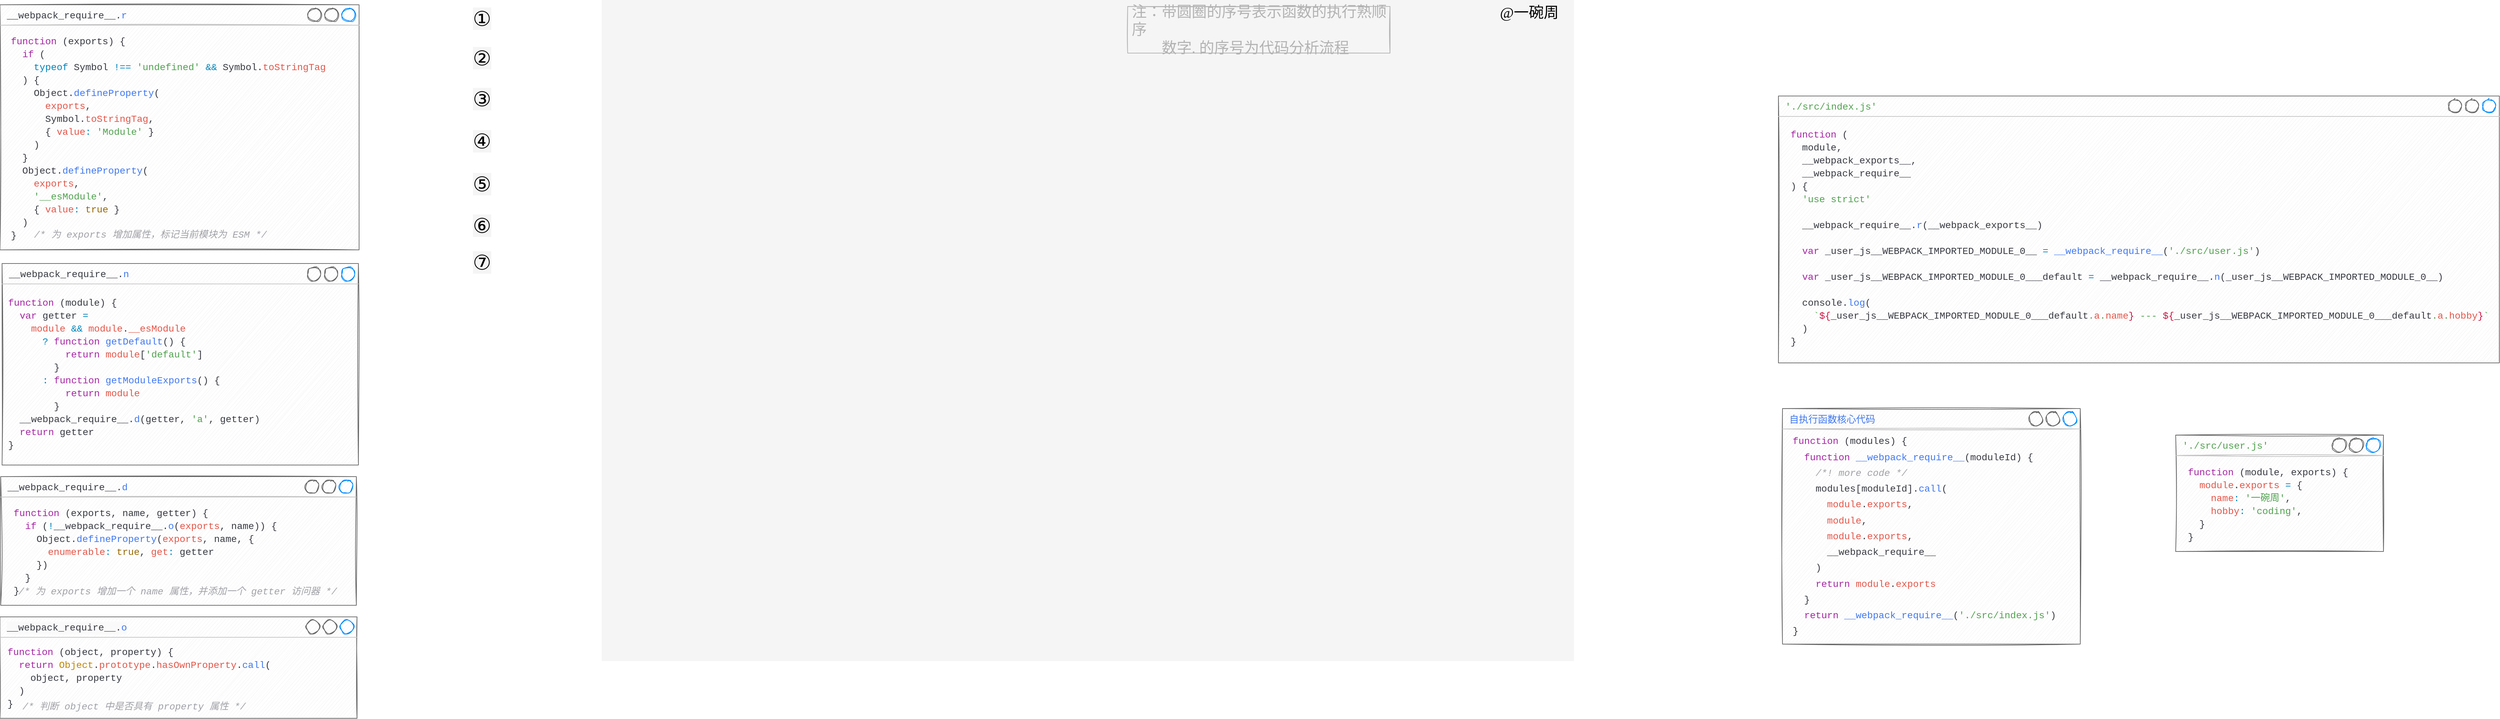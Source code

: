 <mxfile version="13.6.2" type="device"><diagram id="C5RBs43oDa-KdzZeNtuy" name="Page-1"><mxGraphModel dx="6124" dy="2768" grid="0" gridSize="10" guides="1" tooltips="1" connect="1" arrows="1" fold="1" page="0" pageScale="1" pageWidth="827" pageHeight="1169" math="0" shadow="0" extFonts="ZCOOL KuaiLe^https://fonts.googleapis.com/css?family=ZCOOL+KuaiLe"><root><mxCell id="WIyWlLk6GJQsqaUBKTNV-0"/><mxCell id="WIyWlLk6GJQsqaUBKTNV-1" parent="WIyWlLk6GJQsqaUBKTNV-0"/><mxCell id="X2t2nluB0uNI7FOoM4xy-0" value="" style="rounded=0;whiteSpace=wrap;html=1;sketch=0;fontColor=#333333;fillColor=#f5f5f5;strokeColor=none;" vertex="1" parent="WIyWlLk6GJQsqaUBKTNV-1"><mxGeometry x="-1034" y="-56" width="1427" height="971" as="geometry"/></mxCell><mxCell id="X2t2nluB0uNI7FOoM4xy-1" value="&lt;div style=&quot;color: rgb(56 , 58 , 66) ; background-color: rgb(250 , 250 , 250) ; font-size: 14px ; line-height: 19px&quot;&gt;&lt;span style=&quot;color: rgb(64 , 120 , 242)&quot;&gt;&lt;font face=&quot;ZCOOL KuaiLe&quot;&gt;自执行函数核心代码&lt;/font&gt;&lt;/span&gt;&lt;/div&gt;" style="strokeWidth=1;shadow=0;dashed=0;align=center;html=1;shape=mxgraph.mockup.containers.window;align=left;verticalAlign=top;spacingLeft=8;strokeColor2=#008cff;strokeColor3=#c4c4c4;mainText=;fontSize=17;labelBackgroundColor=none;fillColor=#f5f5f5;sketch=1;fillStyle=auto;fontColor=#333333;strokeColor=none;" vertex="1" parent="WIyWlLk6GJQsqaUBKTNV-1"><mxGeometry x="699" y="544" width="437" height="346" as="geometry"/></mxCell><mxCell id="X2t2nluB0uNI7FOoM4xy-3" value="&lt;div style=&quot;color: rgb(56 , 58 , 66) ; font-family: &amp;#34;fira code&amp;#34; , &amp;#34;consolas&amp;#34; , &amp;#34;courier new&amp;#34; , monospace ; font-size: 14px ; line-height: 166%&quot;&gt;&lt;div&gt;&lt;span style=&quot;color: rgb(166 , 38 , 164)&quot;&gt;function&lt;/span&gt; (modules) {&lt;/div&gt;&lt;div&gt;&amp;nbsp; &lt;span style=&quot;color: #a626a4&quot;&gt;function&lt;/span&gt; &lt;span style=&quot;color: #4078f2&quot;&gt;__webpack_require__&lt;/span&gt;(moduleId) {&lt;/div&gt;&lt;div&gt;&amp;nbsp; &amp;nbsp;&amp;nbsp;&lt;span style=&quot;color: rgb(160 , 161 , 167) ; font-style: italic&quot;&gt;/*! more code */&lt;/span&gt;&lt;span&gt;&amp;nbsp;&lt;/span&gt;&lt;/div&gt;&lt;div&gt;&amp;nbsp; &amp;nbsp; modules[moduleId].&lt;span style=&quot;color: #4078f2&quot;&gt;call&lt;/span&gt;(&lt;/div&gt;&lt;div&gt;&amp;nbsp; &amp;nbsp; &amp;nbsp; &lt;span style=&quot;color: #e45649&quot;&gt;module&lt;/span&gt;.&lt;span style=&quot;color: #e45649&quot;&gt;exports&lt;/span&gt;,&lt;/div&gt;&lt;div&gt;&amp;nbsp; &amp;nbsp; &amp;nbsp; &lt;span style=&quot;color: #e45649&quot;&gt;module&lt;/span&gt;,&lt;/div&gt;&lt;div&gt;&amp;nbsp; &amp;nbsp; &amp;nbsp; &lt;span style=&quot;color: #e45649&quot;&gt;module&lt;/span&gt;.&lt;span style=&quot;color: #e45649&quot;&gt;exports&lt;/span&gt;,&lt;/div&gt;&lt;div&gt;&amp;nbsp; &amp;nbsp; &amp;nbsp; __webpack_require__&lt;/div&gt;&lt;div&gt;&amp;nbsp; &amp;nbsp; )&lt;/div&gt;&amp;nbsp; &amp;nbsp;&amp;nbsp;&lt;span style=&quot;font-family: &amp;#34;fira code&amp;#34; , &amp;#34;consolas&amp;#34; , &amp;#34;courier new&amp;#34; , monospace ; color: rgb(166 , 38 , 164)&quot;&gt;return&lt;/span&gt;&lt;span style=&quot;background-color: rgb(250 , 250 , 250) ; font-family: &amp;#34;fira code&amp;#34; , &amp;#34;consolas&amp;#34; , &amp;#34;courier new&amp;#34; , monospace&quot;&gt; &lt;/span&gt;&lt;span style=&quot;font-family: &amp;#34;fira code&amp;#34; , &amp;#34;consolas&amp;#34; , &amp;#34;courier new&amp;#34; , monospace ; color: rgb(228 , 86 , 73)&quot;&gt;module&lt;/span&gt;&lt;span style=&quot;background-color: rgb(250 , 250 , 250) ; font-family: &amp;#34;fira code&amp;#34; , &amp;#34;consolas&amp;#34; , &amp;#34;courier new&amp;#34; , monospace&quot;&gt;.&lt;/span&gt;&lt;span style=&quot;font-family: &amp;#34;fira code&amp;#34; , &amp;#34;consolas&amp;#34; , &amp;#34;courier new&amp;#34; , monospace ; color: rgb(228 , 86 , 73)&quot;&gt;exports&lt;/span&gt;&lt;div&gt;&amp;nbsp; }&lt;/div&gt;&lt;div&gt;&amp;nbsp; &lt;span style=&quot;color: #a626a4&quot;&gt;return&lt;/span&gt; &lt;span style=&quot;color: #4078f2&quot;&gt;__webpack_require__&lt;/span&gt;(&lt;span style=&quot;color: #50a14f&quot;&gt;'./src/index.js'&lt;/span&gt;)&lt;/div&gt;&lt;div&gt;}&lt;/div&gt;&lt;/div&gt;" style="text;html=1;strokeColor=none;fillColor=none;align=left;verticalAlign=middle;whiteSpace=wrap;rounded=0;sketch=1;" vertex="1" parent="WIyWlLk6GJQsqaUBKTNV-1"><mxGeometry x="712" y="581" width="431" height="301.5" as="geometry"/></mxCell><mxCell id="X2t2nluB0uNI7FOoM4xy-9" value="&lt;div style=&quot;font-family: &amp;#34;fira code&amp;#34; , &amp;#34;consolas&amp;#34; , &amp;#34;courier new&amp;#34; , monospace ; font-size: 14px ; line-height: 19px&quot;&gt;&lt;div style=&quot;font-family: &amp;#34;fira code&amp;#34; , &amp;#34;consolas&amp;#34; , &amp;#34;courier new&amp;#34; , monospace ; line-height: 19px&quot;&gt;&lt;div style=&quot;color: rgb(56 , 58 , 66) ; font-family: &amp;#34;fira code&amp;#34; , &amp;#34;consolas&amp;#34; , &amp;#34;courier new&amp;#34; , monospace ; line-height: 19px&quot;&gt;&lt;span style=&quot;color: rgb(80 , 161 , 79)&quot;&gt;'./src/index.js'&lt;/span&gt;&lt;/div&gt;&lt;/div&gt;&lt;/div&gt;" style="strokeWidth=1;shadow=0;dashed=0;align=center;html=1;shape=mxgraph.mockup.containers.window;align=left;verticalAlign=top;spacingLeft=8;strokeColor2=#008cff;strokeColor3=#c4c4c4;mainText=;fontSize=17;labelBackgroundColor=none;fillColor=#f5f5f5;sketch=1;fillStyle=auto;fontColor=#333333;strokeColor=none;container=0;" vertex="1" parent="WIyWlLk6GJQsqaUBKTNV-1"><mxGeometry x="693" y="85" width="1058" height="392" as="geometry"/></mxCell><mxCell id="X2t2nluB0uNI7FOoM4xy-10" value="&lt;div style=&quot;color: rgb(56 , 58 , 66) ; font-family: &amp;#34;fira code&amp;#34; , &amp;#34;consolas&amp;#34; , &amp;#34;courier new&amp;#34; , monospace ; font-weight: normal ; font-size: 14px ; line-height: 19px&quot;&gt;&lt;div style=&quot;font-family: &amp;#34;fira code&amp;#34; , &amp;#34;consolas&amp;#34; , &amp;#34;courier new&amp;#34; , monospace ; line-height: 19px&quot;&gt;&lt;div style=&quot;font-family: &amp;#34;fira code&amp;#34; , &amp;#34;consolas&amp;#34; , &amp;#34;courier new&amp;#34; , monospace ; line-height: 170%&quot;&gt;&lt;div style=&quot;font-family: &amp;#34;fira code&amp;#34; , &amp;#34;consolas&amp;#34; , &amp;#34;courier new&amp;#34; , monospace ; line-height: 19px&quot;&gt;&lt;div&gt;&lt;span style=&quot;color: rgb(166 , 38 , 164)&quot;&gt;function&lt;/span&gt; (&lt;/div&gt;&lt;div&gt;&amp;nbsp; module,&lt;/div&gt;&lt;div&gt;&amp;nbsp; __webpack_exports__,&lt;/div&gt;&lt;div&gt;&amp;nbsp; __webpack_require__&lt;/div&gt;&lt;div&gt;) {&lt;/div&gt;&lt;div&gt;&amp;nbsp; &lt;span style=&quot;color: #50a14f&quot;&gt;'use strict'&lt;/span&gt;&lt;/div&gt;&lt;div&gt;&lt;br&gt;&lt;/div&gt;&lt;div&gt;&amp;nbsp; __webpack_require__.&lt;span style=&quot;color: #4078f2&quot;&gt;r&lt;/span&gt;(__webpack_exports__)&lt;/div&gt;&lt;div&gt;&lt;br&gt;&lt;/div&gt;&lt;div&gt;&amp;nbsp; &lt;span style=&quot;color: #a626a4&quot;&gt;var&lt;/span&gt; _user_js__WEBPACK_IMPORTED_MODULE_0__ &lt;span style=&quot;color: #0184bc&quot;&gt;=&amp;nbsp;&lt;/span&gt;&lt;span style=&quot;color: rgb(64 , 120 , 242)&quot;&gt;__webpack_require__&lt;/span&gt;&lt;span&gt;(&lt;/span&gt;&lt;span style=&quot;color: rgb(80 , 161 , 79)&quot;&gt;'./src/user.js'&lt;/span&gt;&lt;span&gt;)&lt;/span&gt;&lt;/div&gt;&lt;div&gt;&lt;span&gt;&lt;br&gt;&lt;/span&gt;&lt;/div&gt;&lt;div&gt;&amp;nbsp; &lt;span style=&quot;color: #a626a4&quot;&gt;var&lt;/span&gt; _user_js__WEBPACK_IMPORTED_MODULE_0___default &lt;span style=&quot;color: #0184bc&quot;&gt;=&lt;/span&gt; __webpack_require__.&lt;span style=&quot;color: #4078f2&quot;&gt;n&lt;/span&gt;(&lt;span&gt;_user_js__WEBPACK_IMPORTED_MODULE_0__&lt;/span&gt;&lt;span&gt;)&lt;/span&gt;&lt;/div&gt;&lt;div&gt;&lt;br&gt;&lt;/div&gt;&lt;div&gt;&amp;nbsp; console.&lt;span style=&quot;color: #4078f2&quot;&gt;log&lt;/span&gt;(&lt;/div&gt;&lt;div&gt;&amp;nbsp; &amp;nbsp; &lt;span style=&quot;color: #50a14f&quot;&gt;`&lt;/span&gt;&lt;span style=&quot;color: #ca1243&quot;&gt;${&lt;/span&gt;_user_js__WEBPACK_IMPORTED_MODULE_0___default&lt;span style=&quot;color: #50a14f&quot;&gt;.&lt;/span&gt;&lt;span style=&quot;color: #e45649&quot;&gt;a&lt;/span&gt;&lt;span style=&quot;color: #50a14f&quot;&gt;.&lt;/span&gt;&lt;span style=&quot;color: #e45649&quot;&gt;name&lt;/span&gt;&lt;span style=&quot;color: #ca1243&quot;&gt;}&lt;/span&gt;&lt;span style=&quot;color: #50a14f&quot;&gt; --- &lt;/span&gt;&lt;span style=&quot;color: #ca1243&quot;&gt;${&lt;/span&gt;_user_js__WEBPACK_IMPORTED_MODULE_0___default&lt;span style=&quot;color: #50a14f&quot;&gt;.&lt;/span&gt;&lt;span style=&quot;color: #e45649&quot;&gt;a&lt;/span&gt;&lt;span style=&quot;color: #50a14f&quot;&gt;.&lt;/span&gt;&lt;span style=&quot;color: #e45649&quot;&gt;hobby&lt;/span&gt;&lt;span style=&quot;color: #ca1243&quot;&gt;}&lt;/span&gt;&lt;span style=&quot;color: #50a14f&quot;&gt;`&lt;/span&gt;&lt;/div&gt;&lt;div&gt;&amp;nbsp; )&lt;/div&gt;&lt;div&gt;}&lt;/div&gt;&lt;/div&gt;&lt;/div&gt;&lt;/div&gt;&lt;/div&gt;" style="text;whiteSpace=wrap;html=1;container=0;" vertex="1" parent="WIyWlLk6GJQsqaUBKTNV-1"><mxGeometry x="709" y="126" width="1036" height="332" as="geometry"/></mxCell><mxCell id="X2t2nluB0uNI7FOoM4xy-11" value="&lt;div style=&quot;font-family: &amp;#34;fira code&amp;#34; , &amp;#34;consolas&amp;#34; , &amp;#34;courier new&amp;#34; , monospace ; font-size: 14px ; line-height: 19px&quot;&gt;&lt;div style=&quot;font-family: &amp;#34;fira code&amp;#34; , &amp;#34;consolas&amp;#34; , &amp;#34;courier new&amp;#34; , monospace ; line-height: 19px&quot;&gt;&lt;div style=&quot;color: rgb(56 , 58 , 66) ; font-family: &amp;#34;fira code&amp;#34; , &amp;#34;consolas&amp;#34; , &amp;#34;courier new&amp;#34; , monospace ; line-height: 19px&quot;&gt;&lt;div style=&quot;font-family: &amp;#34;fira code&amp;#34; , &amp;#34;consolas&amp;#34; , &amp;#34;courier new&amp;#34; , monospace ; line-height: 19px&quot;&gt;&lt;span style=&quot;color: rgb(80 , 161 , 79)&quot;&gt;'./src/user.js'&lt;/span&gt;&lt;/div&gt;&lt;/div&gt;&lt;/div&gt;&lt;/div&gt;" style="strokeWidth=1;shadow=0;dashed=0;align=center;html=1;shape=mxgraph.mockup.containers.window;align=left;verticalAlign=top;spacingLeft=8;strokeColor2=#008cff;strokeColor3=#c4c4c4;mainText=;fontSize=17;labelBackgroundColor=none;fillColor=#f5f5f5;sketch=1;fillStyle=auto;fontColor=#333333;strokeColor=none;container=0;" vertex="1" parent="WIyWlLk6GJQsqaUBKTNV-1"><mxGeometry x="1276" y="583" width="305" height="171" as="geometry"/></mxCell><mxCell id="X2t2nluB0uNI7FOoM4xy-12" value="&lt;div style=&quot;color: rgb(56 , 58 , 66) ; font-family: &amp;#34;fira code&amp;#34; , &amp;#34;consolas&amp;#34; , &amp;#34;courier new&amp;#34; , monospace ; font-weight: normal ; font-size: 14px ; line-height: 19px&quot;&gt;&lt;div style=&quot;font-family: &amp;#34;fira code&amp;#34; , &amp;#34;consolas&amp;#34; , &amp;#34;courier new&amp;#34; , monospace ; line-height: 19px&quot;&gt;&lt;div style=&quot;font-family: &amp;#34;fira code&amp;#34; , &amp;#34;consolas&amp;#34; , &amp;#34;courier new&amp;#34; , monospace ; line-height: 170%&quot;&gt;&lt;div style=&quot;font-family: &amp;#34;fira code&amp;#34; , &amp;#34;consolas&amp;#34; , &amp;#34;courier new&amp;#34; , monospace ; line-height: 160%&quot;&gt;&lt;div style=&quot;font-family: &amp;#34;fira code&amp;#34; , &amp;#34;consolas&amp;#34; , &amp;#34;courier new&amp;#34; , monospace ; line-height: 19px&quot;&gt;&lt;div&gt;&lt;span style=&quot;color: rgb(166 , 38 , 164)&quot;&gt;function&lt;/span&gt; (module, exports) {&lt;/div&gt;&lt;div&gt;&amp;nbsp; &lt;span style=&quot;color: #e45649&quot;&gt;module&lt;/span&gt;.&lt;span style=&quot;color: #e45649&quot;&gt;exports&lt;/span&gt; &lt;span style=&quot;color: #0184bc&quot;&gt;=&lt;/span&gt; {&lt;/div&gt;&lt;div&gt;&amp;nbsp; &amp;nbsp; &lt;span style=&quot;color: #e45649&quot;&gt;name&lt;/span&gt;&lt;span style=&quot;color: #0184bc&quot;&gt;:&lt;/span&gt; &lt;span style=&quot;color: #50a14f&quot;&gt;'一碗周'&lt;/span&gt;,&lt;/div&gt;&lt;div&gt;&amp;nbsp; &amp;nbsp; &lt;span style=&quot;color: #e45649&quot;&gt;hobby&lt;/span&gt;&lt;span style=&quot;color: #0184bc&quot;&gt;:&lt;/span&gt; &lt;span style=&quot;color: #50a14f&quot;&gt;'coding'&lt;/span&gt;,&lt;/div&gt;&lt;div&gt;&amp;nbsp; }&lt;/div&gt;&lt;div&gt;}&lt;/div&gt;&lt;/div&gt;&lt;/div&gt;&lt;/div&gt;&lt;/div&gt;&lt;/div&gt;" style="text;whiteSpace=wrap;html=1;container=0;" vertex="1" parent="WIyWlLk6GJQsqaUBKTNV-1"><mxGeometry x="1292" y="622" width="255" height="129" as="geometry"/></mxCell><mxCell id="X2t2nluB0uNI7FOoM4xy-13" value="&lt;font style=&quot;font-size: 22px&quot; face=&quot;ZCOOL KuaiLe&quot;&gt;@一碗周&lt;/font&gt;" style="text;html=1;strokeColor=none;fillColor=none;align=center;verticalAlign=middle;whiteSpace=wrap;rounded=0;sketch=0;" vertex="1" parent="WIyWlLk6GJQsqaUBKTNV-1"><mxGeometry x="267" y="-56" width="121" height="38" as="geometry"/></mxCell><mxCell id="X2t2nluB0uNI7FOoM4xy-32" value="&lt;div style=&quot;color: rgb(56 , 58 , 66) ; font-family: &amp;#34;fira code&amp;#34; , &amp;#34;consolas&amp;#34; , &amp;#34;courier new&amp;#34; , monospace ; font-size: 14px ; line-height: 19px&quot;&gt;&lt;div style=&quot;font-family: &amp;#34;fira code&amp;#34; , &amp;#34;consolas&amp;#34; , &amp;#34;courier new&amp;#34; , monospace ; line-height: 19px&quot;&gt;__webpack_require__.&lt;span style=&quot;color: rgb(64 , 120 , 242)&quot;&gt;d&lt;/span&gt;&lt;/div&gt;&lt;/div&gt;" style="strokeWidth=1;shadow=0;dashed=0;align=center;html=1;shape=mxgraph.mockup.containers.window;align=left;verticalAlign=top;spacingLeft=8;strokeColor2=#008cff;strokeColor3=#c4c4c4;mainText=;fontSize=17;labelBackgroundColor=none;fillColor=#f5f5f5;sketch=1;fillStyle=auto;fontColor=#333333;strokeColor=none;container=0;" vertex="1" parent="WIyWlLk6GJQsqaUBKTNV-1"><mxGeometry x="-1916" y="644" width="522" height="189" as="geometry"/></mxCell><mxCell id="X2t2nluB0uNI7FOoM4xy-33" value="&lt;div style=&quot;color: rgb(56 , 58 , 66) ; font-family: &amp;#34;fira code&amp;#34; , &amp;#34;consolas&amp;#34; , &amp;#34;courier new&amp;#34; , monospace ; font-weight: normal ; font-size: 14px ; line-height: 19px&quot;&gt;&lt;div&gt;&lt;span style=&quot;color: rgb(166 , 38 , 164)&quot;&gt;function&lt;/span&gt;&lt;span style=&quot;color: rgb(56 , 58 , 66)&quot;&gt; (exports, name, getter) {&lt;/span&gt;&lt;/div&gt;&lt;div&gt;&lt;span style=&quot;color: #383a42&quot;&gt;&amp;nbsp; &lt;/span&gt;&lt;span style=&quot;color: #a626a4&quot;&gt;if&lt;/span&gt;&lt;span style=&quot;color: #383a42&quot;&gt; (&lt;/span&gt;&lt;span style=&quot;color: #0184bc&quot;&gt;!&lt;/span&gt;&lt;span style=&quot;color: #383a42&quot;&gt;__webpack_require__.&lt;/span&gt;&lt;span style=&quot;color: #4078f2&quot;&gt;o&lt;/span&gt;&lt;span style=&quot;color: #383a42&quot;&gt;(&lt;/span&gt;&lt;span style=&quot;color: #e45649&quot;&gt;exports&lt;/span&gt;&lt;span style=&quot;color: #383a42&quot;&gt;, name)) {&lt;/span&gt;&lt;/div&gt;&lt;div&gt;&lt;span style=&quot;color: #383a42&quot;&gt;&amp;nbsp; &amp;nbsp; Object.&lt;/span&gt;&lt;span style=&quot;color: #4078f2&quot;&gt;defineProperty&lt;/span&gt;&lt;span style=&quot;color: #383a42&quot;&gt;(&lt;/span&gt;&lt;span style=&quot;color: #e45649&quot;&gt;exports&lt;/span&gt;&lt;span style=&quot;color: #383a42&quot;&gt;, name, {&amp;nbsp;&lt;/span&gt;&lt;/div&gt;&lt;div&gt;&lt;span style=&quot;color: #e45649&quot;&gt;&amp;nbsp; &amp;nbsp; &amp;nbsp; enumerable&lt;/span&gt;&lt;span style=&quot;color: #0184bc&quot;&gt;:&lt;/span&gt;&lt;span style=&quot;color: #383a42&quot;&gt; &lt;/span&gt;&lt;span style=&quot;color: #986801&quot;&gt;true&lt;/span&gt;&lt;span style=&quot;color: #383a42&quot;&gt;, &lt;/span&gt;&lt;span style=&quot;color: #e45649&quot;&gt;get&lt;/span&gt;&lt;span style=&quot;color: #0184bc&quot;&gt;:&lt;/span&gt;&lt;span style=&quot;color: #383a42&quot;&gt; getter&amp;nbsp;&lt;/span&gt;&lt;/div&gt;&lt;div&gt;&lt;span style=&quot;color: #383a42&quot;&gt;&amp;nbsp; &amp;nbsp; })&lt;/span&gt;&lt;/div&gt;&lt;div&gt;&lt;span style=&quot;color: #383a42&quot;&gt;&amp;nbsp; }&lt;/span&gt;&lt;/div&gt;&lt;div&gt;&lt;span style=&quot;color: rgb(56 , 58 , 66)&quot;&gt;}&lt;/span&gt;&lt;/div&gt;&lt;/div&gt;" style="text;whiteSpace=wrap;html=1;container=0;" vertex="1" parent="WIyWlLk6GJQsqaUBKTNV-1"><mxGeometry x="-1899.49" y="682" width="403.49" height="117" as="geometry"/></mxCell><mxCell id="X2t2nluB0uNI7FOoM4xy-34" value="&lt;div style=&quot;color: rgb(56 , 58 , 66) ; font-family: &amp;#34;fira code&amp;#34; , &amp;#34;consolas&amp;#34; , &amp;#34;courier new&amp;#34; , monospace ; font-weight: normal ; font-size: 14px ; line-height: 19px&quot;&gt;&lt;div&gt;&lt;span style=&quot;color: rgb(160 , 161 , 167) ; font-style: italic&quot;&gt;/* 为 exports 增加一个 name 属性，并添加一个 getter 访问器 */&lt;/span&gt;&lt;/div&gt;&lt;/div&gt;" style="text;whiteSpace=wrap;html=1;container=0;" vertex="1" parent="WIyWlLk6GJQsqaUBKTNV-1"><mxGeometry x="-1892" y="797" width="488" height="33" as="geometry"/></mxCell><mxCell id="X2t2nluB0uNI7FOoM4xy-35" value="&lt;div style=&quot;background-color: rgb(250 , 250 , 250) ; font-family: &amp;#34;fira code&amp;#34; , &amp;#34;consolas&amp;#34; , &amp;#34;courier new&amp;#34; , monospace ; font-size: 14px ; line-height: 19px&quot;&gt;&lt;div style=&quot;font-family: &amp;#34;fira code&amp;#34; , &amp;#34;consolas&amp;#34; , &amp;#34;courier new&amp;#34; , monospace ; line-height: 19px&quot;&gt;&lt;font color=&quot;#383a42&quot;&gt;__webpack_require__.&lt;/font&gt;&lt;font color=&quot;#4078f2&quot;&gt;o&lt;/font&gt;&lt;/div&gt;&lt;/div&gt;" style="strokeWidth=1;shadow=0;dashed=0;align=center;html=1;shape=mxgraph.mockup.containers.window;align=left;verticalAlign=top;spacingLeft=8;strokeColor2=#008cff;strokeColor3=#c4c4c4;mainText=;fontSize=17;labelBackgroundColor=none;fillColor=#f5f5f5;sketch=1;fillStyle=auto;fontColor=#333333;strokeColor=none;container=0;" vertex="1" parent="WIyWlLk6GJQsqaUBKTNV-1"><mxGeometry x="-1917" y="850" width="524" height="149" as="geometry"/></mxCell><mxCell id="X2t2nluB0uNI7FOoM4xy-36" value="&lt;div style=&quot;color: rgb(56 , 58 , 66) ; font-family: &amp;#34;fira code&amp;#34; , &amp;#34;consolas&amp;#34; , &amp;#34;courier new&amp;#34; , monospace ; font-weight: normal ; font-size: 14px ; line-height: 19px&quot;&gt;&lt;div style=&quot;font-family: &amp;#34;fira code&amp;#34; , &amp;#34;consolas&amp;#34; , &amp;#34;courier new&amp;#34; , monospace ; line-height: 19px&quot;&gt;&lt;div&gt;&lt;span style=&quot;color: rgb(166 , 38 , 164)&quot;&gt;function&lt;/span&gt; (object, property) {&lt;/div&gt;&lt;div&gt;&amp;nbsp; &lt;span style=&quot;color: #a626a4&quot;&gt;return&lt;/span&gt; &lt;span style=&quot;color: #c18401&quot;&gt;Object&lt;/span&gt;.&lt;span style=&quot;color: #e45649&quot;&gt;prototype&lt;/span&gt;.&lt;span style=&quot;color: #e45649&quot;&gt;hasOwnProperty&lt;/span&gt;.&lt;span style=&quot;color: #4078f2&quot;&gt;call&lt;/span&gt;(&lt;/div&gt;&lt;div&gt;&amp;nbsp; &amp;nbsp; object, property&lt;/div&gt;&lt;div&gt;&amp;nbsp; )&lt;/div&gt;&lt;div&gt;}&lt;/div&gt;&lt;/div&gt;&lt;/div&gt;" style="text;whiteSpace=wrap;html=1;container=0;" vertex="1" parent="WIyWlLk6GJQsqaUBKTNV-1"><mxGeometry x="-1908" y="886" width="397" height="69" as="geometry"/></mxCell><mxCell id="X2t2nluB0uNI7FOoM4xy-37" value="&lt;div style=&quot;color: rgb(56 , 58 , 66) ; font-family: &amp;#34;fira code&amp;#34; , &amp;#34;consolas&amp;#34; , &amp;#34;courier new&amp;#34; , monospace ; font-weight: normal ; font-size: 14px ; line-height: 19px&quot;&gt;&lt;div&gt;&lt;span style=&quot;color: rgb(160 , 161 , 167) ; font-style: italic&quot;&gt;/* 判断 object 中是否具有 property 属性 */&lt;/span&gt;&lt;/div&gt;&lt;/div&gt;" style="text;whiteSpace=wrap;html=1;container=0;" vertex="1" parent="WIyWlLk6GJQsqaUBKTNV-1"><mxGeometry x="-1886" y="966" width="367" height="33" as="geometry"/></mxCell><mxCell id="X2t2nluB0uNI7FOoM4xy-52" value="&lt;span style=&quot;color: rgb(0, 0, 0); font-family: &amp;quot;zcool kuaile&amp;quot;; font-size: 30px; font-style: normal; font-weight: 400; letter-spacing: normal; text-align: center; text-indent: 0px; text-transform: none; word-spacing: 0px; background-color: rgb(245, 245, 245); display: inline; float: none;&quot;&gt;①&lt;/span&gt;" style="text;whiteSpace=wrap;html=1;" vertex="1" parent="WIyWlLk6GJQsqaUBKTNV-1"><mxGeometry x="-1225" y="-53" width="50" height="35" as="geometry"/></mxCell><mxCell id="X2t2nluB0uNI7FOoM4xy-54" value="&lt;span style=&quot;color: rgb(0, 0, 0); font-family: &amp;quot;zcool kuaile&amp;quot;; font-size: 30px; font-style: normal; font-weight: 400; letter-spacing: normal; text-align: center; text-indent: 0px; text-transform: none; word-spacing: 0px; background-color: rgb(245, 245, 245); display: inline; float: none;&quot;&gt;③&lt;/span&gt;" style="text;whiteSpace=wrap;html=1;" vertex="1" parent="WIyWlLk6GJQsqaUBKTNV-1"><mxGeometry x="-1225" y="65" width="50" height="47" as="geometry"/></mxCell><mxCell id="X2t2nluB0uNI7FOoM4xy-55" value="&lt;span style=&quot;color: rgb(0, 0, 0); font-family: &amp;quot;zcool kuaile&amp;quot;; font-size: 30px; font-style: normal; font-weight: 400; letter-spacing: normal; text-align: center; text-indent: 0px; text-transform: none; word-spacing: 0px; background-color: rgb(245, 245, 245); display: inline; float: none;&quot;&gt;④&lt;/span&gt;" style="text;whiteSpace=wrap;html=1;" vertex="1" parent="WIyWlLk6GJQsqaUBKTNV-1"><mxGeometry x="-1225" y="127" width="50" height="47" as="geometry"/></mxCell><mxCell id="X2t2nluB0uNI7FOoM4xy-56" value="&lt;span style=&quot;color: rgb(0, 0, 0); font-family: &amp;quot;zcool kuaile&amp;quot;; font-size: 30px; font-style: normal; font-weight: 400; letter-spacing: normal; text-align: center; text-indent: 0px; text-transform: none; word-spacing: 0px; background-color: rgb(245, 245, 245); display: inline; float: none;&quot;&gt;⑤&lt;/span&gt;" style="text;whiteSpace=wrap;html=1;" vertex="1" parent="WIyWlLk6GJQsqaUBKTNV-1"><mxGeometry x="-1225" y="190" width="50" height="45" as="geometry"/></mxCell><mxCell id="X2t2nluB0uNI7FOoM4xy-57" value="&lt;span style=&quot;color: rgb(0, 0, 0); font-family: &amp;quot;zcool kuaile&amp;quot;; font-size: 30px; font-style: normal; font-weight: 400; letter-spacing: normal; text-align: center; text-indent: 0px; text-transform: none; word-spacing: 0px; background-color: rgb(245, 245, 245); display: inline; float: none;&quot;&gt;⑥&lt;/span&gt;" style="text;whiteSpace=wrap;html=1;" vertex="1" parent="WIyWlLk6GJQsqaUBKTNV-1"><mxGeometry x="-1225" y="251" width="50" height="47" as="geometry"/></mxCell><mxCell id="X2t2nluB0uNI7FOoM4xy-58" value="&lt;span style=&quot;color: rgb(0, 0, 0); font-family: &amp;quot;zcool kuaile&amp;quot;; font-size: 30px; font-style: normal; font-weight: 400; letter-spacing: normal; text-align: center; text-indent: 0px; text-transform: none; word-spacing: 0px; background-color: rgb(245, 245, 245); display: inline; float: none;&quot;&gt;⑦&lt;/span&gt;" style="text;whiteSpace=wrap;html=1;" vertex="1" parent="WIyWlLk6GJQsqaUBKTNV-1"><mxGeometry x="-1225" y="305" width="50" height="63" as="geometry"/></mxCell><mxCell id="X2t2nluB0uNI7FOoM4xy-59" value="&lt;font style=&quot;font-size: 22px&quot; face=&quot;ZCOOL KuaiLe&quot;&gt;&lt;font color=&quot;#b3b3b3&quot;&gt;注：带圆圈的序号表示函数的执行熟顺序&lt;br&gt;&amp;nbsp; &amp;nbsp; &amp;nbsp; &amp;nbsp; 数字. 的序号为代码分析流程&lt;/font&gt;&lt;br&gt;&lt;/font&gt;" style="text;html=1;fillColor=none;align=left;verticalAlign=middle;whiteSpace=wrap;rounded=0;sketch=1;spacing=2;spacingTop=4;spacingLeft=4;spacingBottom=4;spacingRight=4;strokeColor=#B3B3B3;" vertex="1" parent="WIyWlLk6GJQsqaUBKTNV-1"><mxGeometry x="-262" y="-46.5" width="385" height="68.5" as="geometry"/></mxCell><mxCell id="X2t2nluB0uNI7FOoM4xy-60" value="&lt;span style=&quot;color: rgb(0, 0, 0); font-family: &amp;quot;zcool kuaile&amp;quot;; font-size: 30px; font-style: normal; font-weight: 400; letter-spacing: normal; text-align: center; text-indent: 0px; text-transform: none; word-spacing: 0px; background-color: rgb(245, 245, 245); display: inline; float: none;&quot;&gt;②&lt;/span&gt;" style="text;whiteSpace=wrap;html=1;" vertex="1" parent="WIyWlLk6GJQsqaUBKTNV-1"><mxGeometry x="-1225" y="5" width="50" height="43" as="geometry"/></mxCell><mxCell id="X2t2nluB0uNI7FOoM4xy-63" value="&lt;div style=&quot;font-family: &amp;#34;fira code&amp;#34; , &amp;#34;consolas&amp;#34; , &amp;#34;courier new&amp;#34; , monospace ; font-size: 14px ; line-height: 19px&quot;&gt;&lt;div style=&quot;font-family: &amp;#34;fira code&amp;#34; , &amp;#34;consolas&amp;#34; , &amp;#34;courier new&amp;#34; , monospace ; line-height: 19px&quot;&gt;&lt;font color=&quot;#383a42&quot;&gt;__webpack_require__.&lt;/font&gt;&lt;font color=&quot;#4078f2&quot;&gt;n&lt;/font&gt;&lt;/div&gt;&lt;/div&gt;" style="strokeWidth=1;shadow=0;dashed=0;align=center;html=1;shape=mxgraph.mockup.containers.window;align=left;verticalAlign=top;spacingLeft=8;strokeColor2=#008cff;strokeColor3=#c4c4c4;mainText=;fontSize=17;labelBackgroundColor=none;fillColor=#f5f5f5;sketch=1;fillStyle=auto;fontColor=#333333;strokeColor=none;container=0;" vertex="1" parent="WIyWlLk6GJQsqaUBKTNV-1"><mxGeometry x="-1914" y="331" width="523" height="296" as="geometry"/></mxCell><mxCell id="X2t2nluB0uNI7FOoM4xy-64" value="&lt;div style=&quot;color: rgb(56 , 58 , 66) ; font-family: &amp;#34;fira code&amp;#34; , &amp;#34;consolas&amp;#34; , &amp;#34;courier new&amp;#34; , monospace ; font-weight: normal ; font-size: 14px ; line-height: 19px&quot;&gt;&lt;div style=&quot;font-family: &amp;#34;fira code&amp;#34; , &amp;#34;consolas&amp;#34; , &amp;#34;courier new&amp;#34; , monospace ; line-height: 19px&quot;&gt;&lt;div&gt;&lt;span style=&quot;color: rgb(166 , 38 , 164)&quot;&gt;function&lt;/span&gt; (module) {&lt;/div&gt;&lt;div&gt;&amp;nbsp; &lt;span style=&quot;color: #a626a4&quot;&gt;var&lt;/span&gt; getter &lt;span style=&quot;color: #0184bc&quot;&gt;=&lt;/span&gt;&lt;/div&gt;&lt;div&gt;&amp;nbsp; &amp;nbsp; &lt;span style=&quot;color: #e45649&quot;&gt;module&lt;/span&gt; &lt;span style=&quot;color: #0184bc&quot;&gt;&amp;amp;&amp;amp;&lt;/span&gt; &lt;span style=&quot;color: #e45649&quot;&gt;module&lt;/span&gt;.&lt;span style=&quot;color: #e45649&quot;&gt;__esModule&lt;/span&gt;&lt;/div&gt;&lt;div&gt;&amp;nbsp; &amp;nbsp; &amp;nbsp; &lt;span style=&quot;color: #0184bc&quot;&gt;?&lt;/span&gt; &lt;span style=&quot;color: #a626a4&quot;&gt;function&lt;/span&gt; &lt;span style=&quot;color: #4078f2&quot;&gt;getDefault&lt;/span&gt;() {&lt;/div&gt;&lt;div&gt;&amp;nbsp; &amp;nbsp; &amp;nbsp; &amp;nbsp; &amp;nbsp; &lt;span style=&quot;color: #a626a4&quot;&gt;return&lt;/span&gt; &lt;span style=&quot;color: #e45649&quot;&gt;module&lt;/span&gt;[&lt;span style=&quot;color: #50a14f&quot;&gt;'default'&lt;/span&gt;]&lt;/div&gt;&lt;div&gt;&amp;nbsp; &amp;nbsp; &amp;nbsp; &amp;nbsp; }&lt;/div&gt;&lt;div&gt;&amp;nbsp; &amp;nbsp; &amp;nbsp; &lt;span style=&quot;color: #0184bc&quot;&gt;:&lt;/span&gt; &lt;span style=&quot;color: #a626a4&quot;&gt;function&lt;/span&gt; &lt;span style=&quot;color: #4078f2&quot;&gt;getModuleExports&lt;/span&gt;() {&lt;/div&gt;&lt;div&gt;&amp;nbsp; &amp;nbsp; &amp;nbsp; &amp;nbsp; &amp;nbsp; &lt;span style=&quot;color: #a626a4&quot;&gt;return&lt;/span&gt; &lt;span style=&quot;color: #e45649&quot;&gt;module&lt;/span&gt;&lt;/div&gt;&lt;div&gt;&amp;nbsp; &amp;nbsp; &amp;nbsp; &amp;nbsp; }&lt;/div&gt;&lt;div&gt;&amp;nbsp; __webpack_require__.&lt;span style=&quot;color: #4078f2&quot;&gt;d&lt;/span&gt;(getter, &lt;span style=&quot;color: #50a14f&quot;&gt;'a'&lt;/span&gt;, getter)&lt;/div&gt;&lt;div&gt;&amp;nbsp; &lt;span style=&quot;color: #a626a4&quot;&gt;return&lt;/span&gt; getter&lt;/div&gt;&lt;div&gt;}&lt;/div&gt;&lt;/div&gt;&lt;/div&gt;" style="text;whiteSpace=wrap;html=1;container=0;" vertex="1" parent="WIyWlLk6GJQsqaUBKTNV-1"><mxGeometry x="-1907" y="373" width="415" height="244" as="geometry"/></mxCell><mxCell id="X2t2nluB0uNI7FOoM4xy-6" value="&lt;div style=&quot;font-family: &amp;#34;fira code&amp;#34; , &amp;#34;consolas&amp;#34; , &amp;#34;courier new&amp;#34; , monospace ; font-size: 14px ; line-height: 19px&quot;&gt;&lt;div style=&quot;font-family: &amp;#34;fira code&amp;#34; , &amp;#34;consolas&amp;#34; , &amp;#34;courier new&amp;#34; , monospace ; line-height: 19px&quot;&gt;&lt;font color=&quot;#383a42&quot;&gt;__webpack_require__.&lt;/font&gt;&lt;font color=&quot;#4078f2&quot;&gt;r&lt;/font&gt;&lt;/div&gt;&lt;/div&gt;" style="strokeWidth=1;shadow=0;dashed=0;align=center;html=1;shape=mxgraph.mockup.containers.window;align=left;verticalAlign=top;spacingLeft=8;strokeColor2=#008cff;strokeColor3=#c4c4c4;mainText=;fontSize=17;labelBackgroundColor=none;fillColor=#f5f5f5;sketch=1;fillStyle=auto;fontColor=#333333;strokeColor=none;container=0;" vertex="1" parent="WIyWlLk6GJQsqaUBKTNV-1"><mxGeometry x="-1917" y="-49" width="527" height="360" as="geometry"/></mxCell><mxCell id="X2t2nluB0uNI7FOoM4xy-7" value="&lt;div style=&quot;color: rgb(56 , 58 , 66) ; font-family: &amp;#34;fira code&amp;#34; , &amp;#34;consolas&amp;#34; , &amp;#34;courier new&amp;#34; , monospace ; font-weight: normal ; font-size: 14px ; line-height: 19px&quot;&gt;&lt;div&gt;&lt;span style=&quot;color: rgb(166 , 38 , 164)&quot;&gt;function&lt;/span&gt;&amp;nbsp;(exports) {&lt;/div&gt;&lt;div&gt;&amp;nbsp;&amp;nbsp;&lt;span style=&quot;color: rgb(166 , 38 , 164)&quot;&gt;if&lt;/span&gt;&amp;nbsp;(&lt;/div&gt;&lt;div&gt;&lt;span style=&quot;color: rgb(1 , 132 , 188)&quot;&gt;&amp;nbsp; &amp;nbsp; typeof&lt;/span&gt;&amp;nbsp;Symbol&amp;nbsp;&lt;span style=&quot;color: rgb(1 , 132 , 188)&quot;&gt;!==&lt;/span&gt;&amp;nbsp;&lt;span style=&quot;color: rgb(80 , 161 , 79)&quot;&gt;'undefined'&lt;/span&gt;&amp;nbsp;&lt;span style=&quot;color: rgb(1 , 132 , 188)&quot;&gt;&amp;amp;&amp;amp;&lt;/span&gt;&amp;nbsp;Symbol.&lt;span style=&quot;color: rgb(228 , 86 , 73)&quot;&gt;toStringTag&lt;/span&gt;&lt;/div&gt;&lt;div&gt;&amp;nbsp; ) {&lt;/div&gt;&lt;div&gt;&amp;nbsp; &amp;nbsp; Object.&lt;span style=&quot;color: rgb(64 , 120 , 242)&quot;&gt;defineProperty&lt;/span&gt;(&lt;/div&gt;&lt;div&gt;&lt;span style=&quot;color: rgb(228 , 86 , 73)&quot;&gt;&amp;nbsp; &amp;nbsp; &amp;nbsp; exports&lt;/span&gt;,&amp;nbsp;&lt;/div&gt;&lt;div&gt;&amp;nbsp; &amp;nbsp; &amp;nbsp; Symbol.&lt;span style=&quot;color: rgb(228 , 86 , 73)&quot;&gt;toStringTag&lt;/span&gt;,&amp;nbsp;&lt;/div&gt;&lt;div&gt;&amp;nbsp; &amp;nbsp; &amp;nbsp; {&amp;nbsp;&lt;span style=&quot;color: rgb(228 , 86 , 73)&quot;&gt;value&lt;/span&gt;&lt;span style=&quot;color: rgb(1 , 132 , 188)&quot;&gt;:&lt;/span&gt;&amp;nbsp;&lt;span style=&quot;color: rgb(80 , 161 , 79)&quot;&gt;'Module'&lt;/span&gt;&amp;nbsp;}&lt;/div&gt;&lt;div&gt;&amp;nbsp; &amp;nbsp; )&lt;/div&gt;&lt;div&gt;&amp;nbsp; }&lt;/div&gt;&lt;div&gt;&amp;nbsp; Object.&lt;span style=&quot;color: rgb(64 , 120 , 242)&quot;&gt;defineProperty&lt;/span&gt;(&lt;/div&gt;&lt;div&gt;&lt;span style=&quot;color: rgb(228 , 86 , 73)&quot;&gt;&amp;nbsp; &amp;nbsp; exports&lt;/span&gt;,&amp;nbsp;&lt;/div&gt;&lt;div&gt;&lt;span style=&quot;color: rgb(80 , 161 , 79)&quot;&gt;&amp;nbsp; &amp;nbsp; '__esModule'&lt;/span&gt;,&amp;nbsp;&lt;/div&gt;&lt;div&gt;&amp;nbsp; &amp;nbsp; {&amp;nbsp;&lt;span style=&quot;color: rgb(228 , 86 , 73)&quot;&gt;value&lt;/span&gt;&lt;span style=&quot;color: rgb(1 , 132 , 188)&quot;&gt;:&lt;/span&gt;&amp;nbsp;&lt;span style=&quot;color: rgb(152 , 104 , 1)&quot;&gt;true&lt;/span&gt;&amp;nbsp;}&lt;/div&gt;&lt;div&gt;&amp;nbsp; )&lt;/div&gt;&lt;div&gt;}&lt;/div&gt;&lt;/div&gt;" style="text;whiteSpace=wrap;html=1;container=0;" vertex="1" parent="WIyWlLk6GJQsqaUBKTNV-1"><mxGeometry x="-1903" y="-11" width="472" height="310" as="geometry"/></mxCell><mxCell id="X2t2nluB0uNI7FOoM4xy-8" value="&lt;div style=&quot;color: rgb(56 , 58 , 66) ; font-family: &amp;#34;fira code&amp;#34; , &amp;#34;consolas&amp;#34; , &amp;#34;courier new&amp;#34; , monospace ; font-weight: normal ; font-size: 14px ; line-height: 19px&quot;&gt;&lt;div&gt;&lt;span style=&quot;color: rgb(160 , 161 , 167) ; font-style: italic&quot;&gt;/* 为 exports 增加属性，标记当前模块为 ESM */&lt;/span&gt;&lt;/div&gt;&lt;/div&gt;" style="text;whiteSpace=wrap;html=1;container=0;" vertex="1" parent="WIyWlLk6GJQsqaUBKTNV-1"><mxGeometry x="-1869" y="273" width="352" height="33" as="geometry"/></mxCell></root></mxGraphModel></diagram></mxfile>